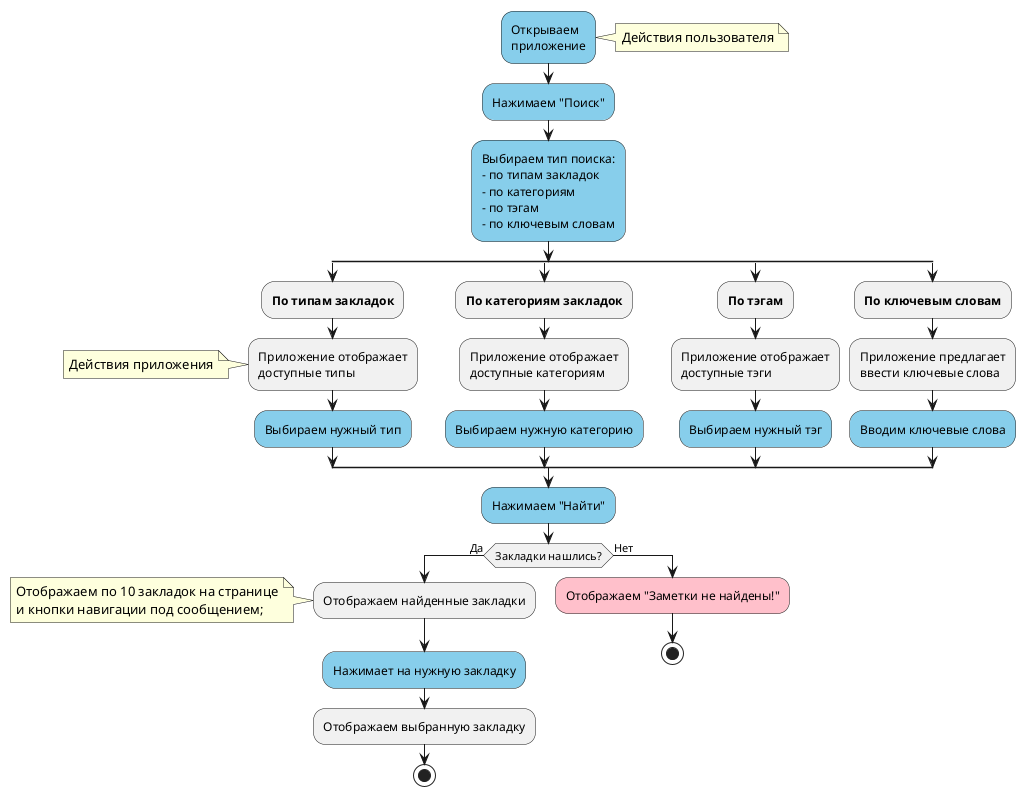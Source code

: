 @startuml
#SkyBlue:Открываем\nприложение;
note right
Действия пользователя
end note
#SkyBlue:Нажимаем "Поиск";
#SkyBlue:Выбираем тип поиска:\n- по типам закладок\n- по категориям\n- по тэгам\n- по ключевым словам;
split
    :**По типам закладок**;
    :Приложение отображает\nдоступные типы;
    note left
    Действия приложения
    end note
    #SkyBlue:Выбираем нужный тип;
split again
    :**По категориям закладок**;
    :Приложение отображает\nдоступные категориям;
    #SkyBlue:Выбираем нужную категорию;
split again
    :**По тэгам**;
    :Приложение отображает\nдоступные тэги;
    #SkyBlue:Выбираем нужный тэг;
split again
    :**По ключевым словам**;
    :Приложение предлагает\nввести ключевые слова;

    #SkyBlue:Вводим ключевые слова;
end split
#SkyBlue:Нажимаем "Найти";
if (Закладки нашлись?) then (Да)
:Отображаем найденные закладки;
note
Отображаем по 10 закладок на странице
и кнопки навигации под сообщением;
end note
#SkyBlue:Нажимает на нужную закладку;
:Отображаем выбранную закладку;
stop
else (Нет)
#pink:Отображаем "Заметки не найдены!";
stop
@enduml